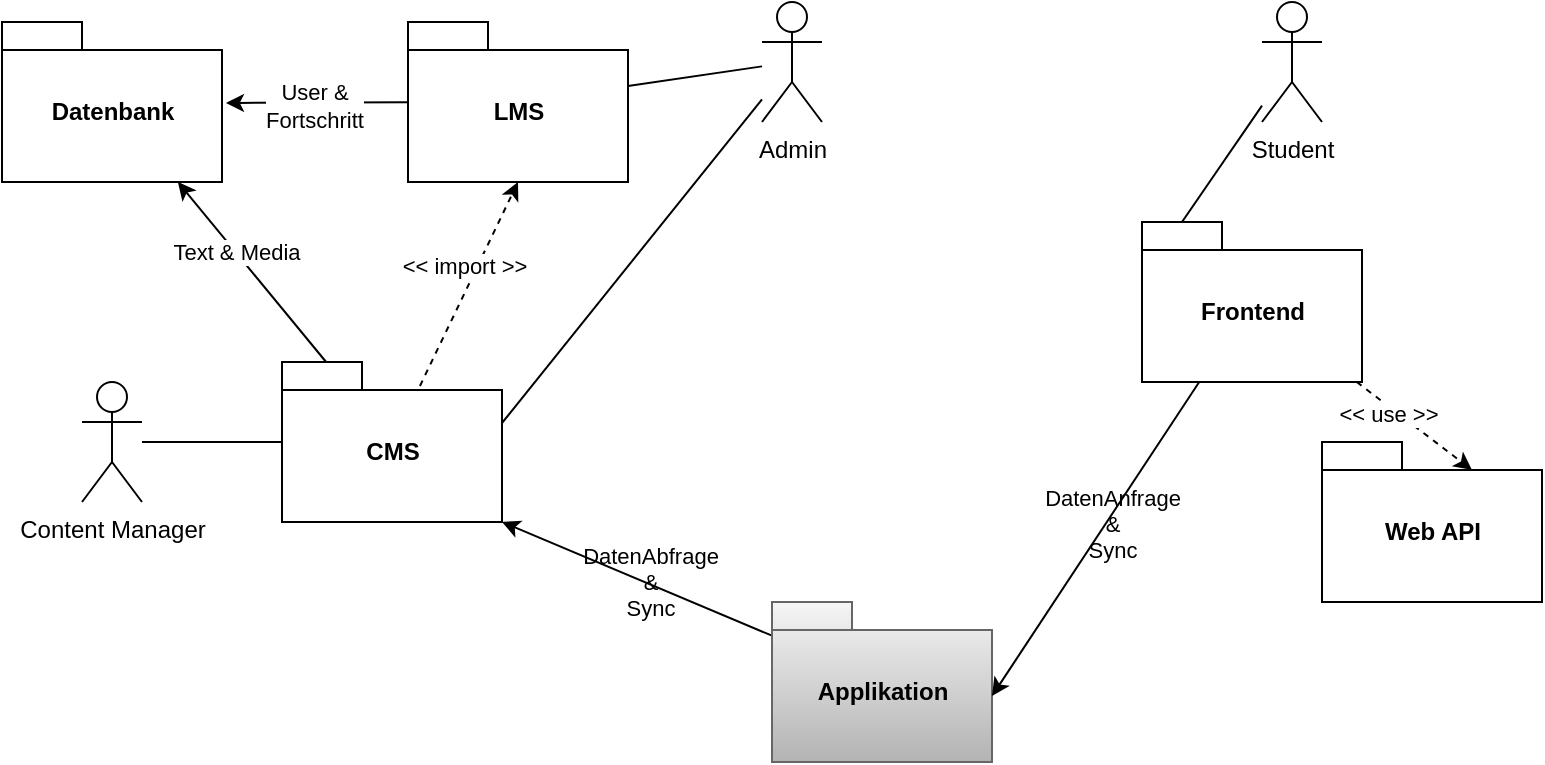 <mxfile version="18.0.6" type="github">
  <diagram id="tjd_tc5IpjrrBPNeElXo" name="System context">
    <mxGraphModel dx="831" dy="771" grid="0" gridSize="10" guides="1" tooltips="1" connect="1" arrows="1" fold="1" page="1" pageScale="1" pageWidth="850" pageHeight="1100" math="0" shadow="0">
      <root>
        <mxCell id="jfjnhQVOOTjRMuESyao--0" />
        <mxCell id="jfjnhQVOOTjRMuESyao--1" parent="jfjnhQVOOTjRMuESyao--0" />
        <mxCell id="9WcTvpFVvzm3gj0QFyEQ-29" style="edgeStyle=none;rounded=0;orthogonalLoop=1;jettySize=auto;html=1;entryX=0;entryY=0;entryDx=110;entryDy=80;entryPerimeter=0;endArrow=classic;endFill=1;shadow=0;" edge="1" parent="jfjnhQVOOTjRMuESyao--1" source="aMJKWlBo-nqmuBM7njpC-0" target="aMJKWlBo-nqmuBM7njpC-5">
          <mxGeometry relative="1" as="geometry" />
        </mxCell>
        <mxCell id="9WcTvpFVvzm3gj0QFyEQ-32" value="DatenAbfrage&lt;br&gt;&amp;amp;&lt;br&gt;Sync" style="edgeLabel;html=1;align=center;verticalAlign=middle;resizable=0;points=[];labelBackgroundColor=none;shadow=0;" vertex="1" connectable="0" parent="9WcTvpFVvzm3gj0QFyEQ-29">
          <mxGeometry x="-0.088" y="-1" relative="1" as="geometry">
            <mxPoint as="offset" />
          </mxGeometry>
        </mxCell>
        <mxCell id="aMJKWlBo-nqmuBM7njpC-0" value="Applikation" style="shape=folder;fontStyle=1;spacingTop=10;tabWidth=40;tabHeight=14;tabPosition=left;html=1;fillColor=#f5f5f5;strokeColor=#666666;gradientColor=#b3b3b3;shadow=0;" parent="jfjnhQVOOTjRMuESyao--1" vertex="1">
          <mxGeometry x="425" y="660" width="110" height="80" as="geometry" />
        </mxCell>
        <mxCell id="9WcTvpFVvzm3gj0QFyEQ-17" style="rounded=0;orthogonalLoop=1;jettySize=auto;html=1;entryX=0.5;entryY=1;entryDx=0;entryDy=0;entryPerimeter=0;endArrow=classic;endFill=1;dashed=1;shadow=0;exitX=0.627;exitY=0.15;exitDx=0;exitDy=0;exitPerimeter=0;" edge="1" parent="jfjnhQVOOTjRMuESyao--1" source="aMJKWlBo-nqmuBM7njpC-5" target="9WcTvpFVvzm3gj0QFyEQ-4">
          <mxGeometry relative="1" as="geometry" />
        </mxCell>
        <mxCell id="9WcTvpFVvzm3gj0QFyEQ-18" value="&amp;lt;&amp;lt; import &amp;gt;&amp;gt;" style="edgeLabel;html=1;align=center;verticalAlign=middle;resizable=0;points=[];shadow=0;" vertex="1" connectable="0" parent="9WcTvpFVvzm3gj0QFyEQ-17">
          <mxGeometry x="-0.1" y="1" relative="1" as="geometry">
            <mxPoint x="1" y="-14" as="offset" />
          </mxGeometry>
        </mxCell>
        <mxCell id="9WcTvpFVvzm3gj0QFyEQ-26" style="edgeStyle=none;rounded=0;orthogonalLoop=1;jettySize=auto;html=1;endArrow=classic;endFill=1;shadow=0;" edge="1" parent="jfjnhQVOOTjRMuESyao--1" source="aMJKWlBo-nqmuBM7njpC-5" target="9WcTvpFVvzm3gj0QFyEQ-6">
          <mxGeometry relative="1" as="geometry" />
        </mxCell>
        <mxCell id="9WcTvpFVvzm3gj0QFyEQ-33" value="Text &amp;amp; Media" style="edgeLabel;html=1;align=center;verticalAlign=middle;resizable=0;points=[];shadow=0;" vertex="1" connectable="0" parent="9WcTvpFVvzm3gj0QFyEQ-26">
          <mxGeometry x="0.221" relative="1" as="geometry">
            <mxPoint as="offset" />
          </mxGeometry>
        </mxCell>
        <mxCell id="aMJKWlBo-nqmuBM7njpC-5" value="CMS" style="shape=folder;fontStyle=1;spacingTop=10;tabWidth=40;tabHeight=14;tabPosition=left;html=1;shadow=0;" parent="jfjnhQVOOTjRMuESyao--1" vertex="1">
          <mxGeometry x="180" y="540" width="110" height="80" as="geometry" />
        </mxCell>
        <mxCell id="9WcTvpFVvzm3gj0QFyEQ-25" style="edgeStyle=none;rounded=0;orthogonalLoop=1;jettySize=auto;html=1;entryX=1.018;entryY=0.506;entryDx=0;entryDy=0;entryPerimeter=0;endArrow=classic;endFill=1;shadow=0;" edge="1" parent="jfjnhQVOOTjRMuESyao--1" source="9WcTvpFVvzm3gj0QFyEQ-4" target="9WcTvpFVvzm3gj0QFyEQ-6">
          <mxGeometry relative="1" as="geometry" />
        </mxCell>
        <mxCell id="9WcTvpFVvzm3gj0QFyEQ-34" value="User &amp;amp;&lt;br&gt;Fortschritt" style="edgeLabel;html=1;align=center;verticalAlign=middle;resizable=0;points=[];shadow=0;" vertex="1" connectable="0" parent="9WcTvpFVvzm3gj0QFyEQ-25">
          <mxGeometry x="0.033" y="1" relative="1" as="geometry">
            <mxPoint as="offset" />
          </mxGeometry>
        </mxCell>
        <mxCell id="9WcTvpFVvzm3gj0QFyEQ-4" value="LMS" style="shape=folder;fontStyle=1;spacingTop=10;tabWidth=40;tabHeight=14;tabPosition=left;html=1;shadow=0;" vertex="1" parent="jfjnhQVOOTjRMuESyao--1">
          <mxGeometry x="243" y="370" width="110" height="80" as="geometry" />
        </mxCell>
        <mxCell id="9WcTvpFVvzm3gj0QFyEQ-6" value="Datenbank" style="shape=folder;fontStyle=1;spacingTop=10;tabWidth=40;tabHeight=14;tabPosition=left;html=1;shadow=0;" vertex="1" parent="jfjnhQVOOTjRMuESyao--1">
          <mxGeometry x="40" y="370" width="110" height="80" as="geometry" />
        </mxCell>
        <mxCell id="9WcTvpFVvzm3gj0QFyEQ-31" style="edgeStyle=none;rounded=0;orthogonalLoop=1;jettySize=auto;html=1;entryX=0;entryY=0;entryDx=20;entryDy=0;entryPerimeter=0;endArrow=none;endFill=0;shadow=0;" edge="1" parent="jfjnhQVOOTjRMuESyao--1" source="9WcTvpFVvzm3gj0QFyEQ-7" target="9WcTvpFVvzm3gj0QFyEQ-21">
          <mxGeometry relative="1" as="geometry" />
        </mxCell>
        <mxCell id="9WcTvpFVvzm3gj0QFyEQ-7" value="Student" style="shape=umlActor;verticalLabelPosition=bottom;verticalAlign=top;html=1;outlineConnect=0;shadow=0;" vertex="1" parent="jfjnhQVOOTjRMuESyao--1">
          <mxGeometry x="670" y="360" width="30" height="60" as="geometry" />
        </mxCell>
        <mxCell id="9WcTvpFVvzm3gj0QFyEQ-27" style="edgeStyle=none;rounded=0;orthogonalLoop=1;jettySize=auto;html=1;endArrow=none;endFill=0;shadow=0;" edge="1" parent="jfjnhQVOOTjRMuESyao--1" source="9WcTvpFVvzm3gj0QFyEQ-8" target="aMJKWlBo-nqmuBM7njpC-5">
          <mxGeometry relative="1" as="geometry" />
        </mxCell>
        <mxCell id="9WcTvpFVvzm3gj0QFyEQ-8" value="Content Manager" style="shape=umlActor;verticalLabelPosition=bottom;verticalAlign=top;html=1;outlineConnect=0;shadow=0;" vertex="1" parent="jfjnhQVOOTjRMuESyao--1">
          <mxGeometry x="80" y="550" width="30" height="60" as="geometry" />
        </mxCell>
        <mxCell id="9WcTvpFVvzm3gj0QFyEQ-23" style="rounded=0;orthogonalLoop=1;jettySize=auto;html=1;endArrow=none;endFill=0;shadow=0;" edge="1" parent="jfjnhQVOOTjRMuESyao--1" source="9WcTvpFVvzm3gj0QFyEQ-10" target="9WcTvpFVvzm3gj0QFyEQ-4">
          <mxGeometry relative="1" as="geometry" />
        </mxCell>
        <mxCell id="9WcTvpFVvzm3gj0QFyEQ-24" style="rounded=0;orthogonalLoop=1;jettySize=auto;html=1;entryX=0;entryY=0;entryDx=110;entryDy=30.5;entryPerimeter=0;endArrow=none;endFill=0;shadow=0;" edge="1" parent="jfjnhQVOOTjRMuESyao--1" source="9WcTvpFVvzm3gj0QFyEQ-10" target="aMJKWlBo-nqmuBM7njpC-5">
          <mxGeometry relative="1" as="geometry" />
        </mxCell>
        <mxCell id="9WcTvpFVvzm3gj0QFyEQ-10" value="Admin" style="shape=umlActor;verticalLabelPosition=bottom;verticalAlign=top;html=1;outlineConnect=0;shadow=0;" vertex="1" parent="jfjnhQVOOTjRMuESyao--1">
          <mxGeometry x="420" y="360" width="30" height="60" as="geometry" />
        </mxCell>
        <mxCell id="9WcTvpFVvzm3gj0QFyEQ-28" style="edgeStyle=none;rounded=0;orthogonalLoop=1;jettySize=auto;html=1;entryX=0;entryY=0;entryDx=110;entryDy=47;entryPerimeter=0;endArrow=classic;endFill=1;shadow=0;" edge="1" parent="jfjnhQVOOTjRMuESyao--1" source="9WcTvpFVvzm3gj0QFyEQ-21" target="aMJKWlBo-nqmuBM7njpC-0">
          <mxGeometry relative="1" as="geometry" />
        </mxCell>
        <mxCell id="9WcTvpFVvzm3gj0QFyEQ-30" value="DatenAnfrage&lt;br&gt;&amp;amp;&lt;br&gt;Sync" style="edgeLabel;html=1;align=center;verticalAlign=middle;resizable=0;points=[];labelBackgroundColor=none;shadow=0;" vertex="1" connectable="0" parent="9WcTvpFVvzm3gj0QFyEQ-28">
          <mxGeometry x="-0.116" y="2" relative="1" as="geometry">
            <mxPoint as="offset" />
          </mxGeometry>
        </mxCell>
        <mxCell id="9WcTvpFVvzm3gj0QFyEQ-36" style="edgeStyle=none;rounded=0;orthogonalLoop=1;jettySize=auto;html=1;entryX=0;entryY=0;entryDx=75;entryDy=14;entryPerimeter=0;endArrow=classic;endFill=1;dashed=1;shadow=0;" edge="1" parent="jfjnhQVOOTjRMuESyao--1" source="9WcTvpFVvzm3gj0QFyEQ-21" target="9WcTvpFVvzm3gj0QFyEQ-35">
          <mxGeometry relative="1" as="geometry" />
        </mxCell>
        <mxCell id="9WcTvpFVvzm3gj0QFyEQ-37" value="&amp;lt;&amp;lt; use &amp;gt;&amp;gt;" style="edgeLabel;html=1;align=center;verticalAlign=middle;resizable=0;points=[];shadow=0;" vertex="1" connectable="0" parent="9WcTvpFVvzm3gj0QFyEQ-36">
          <mxGeometry x="-0.39" y="-3" relative="1" as="geometry">
            <mxPoint as="offset" />
          </mxGeometry>
        </mxCell>
        <mxCell id="9WcTvpFVvzm3gj0QFyEQ-21" value="Frontend" style="shape=folder;fontStyle=1;spacingTop=10;tabWidth=40;tabHeight=14;tabPosition=left;html=1;shadow=0;" vertex="1" parent="jfjnhQVOOTjRMuESyao--1">
          <mxGeometry x="610" y="470" width="110" height="80" as="geometry" />
        </mxCell>
        <mxCell id="9WcTvpFVvzm3gj0QFyEQ-35" value="Web API" style="shape=folder;fontStyle=1;spacingTop=10;tabWidth=40;tabHeight=14;tabPosition=left;html=1;shadow=0;" vertex="1" parent="jfjnhQVOOTjRMuESyao--1">
          <mxGeometry x="700" y="580" width="110" height="80" as="geometry" />
        </mxCell>
      </root>
    </mxGraphModel>
  </diagram>
</mxfile>
